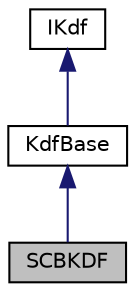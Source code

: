 digraph "SCBKDF"
{
 // LATEX_PDF_SIZE
  edge [fontname="Helvetica",fontsize="10",labelfontname="Helvetica",labelfontsize="10"];
  node [fontname="Helvetica",fontsize="10",shape=record];
  Node1 [label="SCBKDF",height=0.2,width=0.4,color="black", fillcolor="grey75", style="filled", fontcolor="black",tooltip="An implementation of the SHAKE Cost Based Key Derivation Function: SCBKDF"];
  Node2 -> Node1 [dir="back",color="midnightblue",fontsize="10",style="solid",fontname="Helvetica"];
  Node2 [label="KdfBase",height=0.2,width=0.4,color="black", fillcolor="white", style="filled",URL="$class_kdf_base.html",tooltip="The KDF base class; this is not an operable class"];
  Node3 -> Node2 [dir="back",color="midnightblue",fontsize="10",style="solid",fontname="Helvetica"];
  Node3 [label="IKdf",height=0.2,width=0.4,color="black", fillcolor="white", style="filled",URL="$class_i_kdf.html",tooltip="The KDF virtual interface class."];
}
